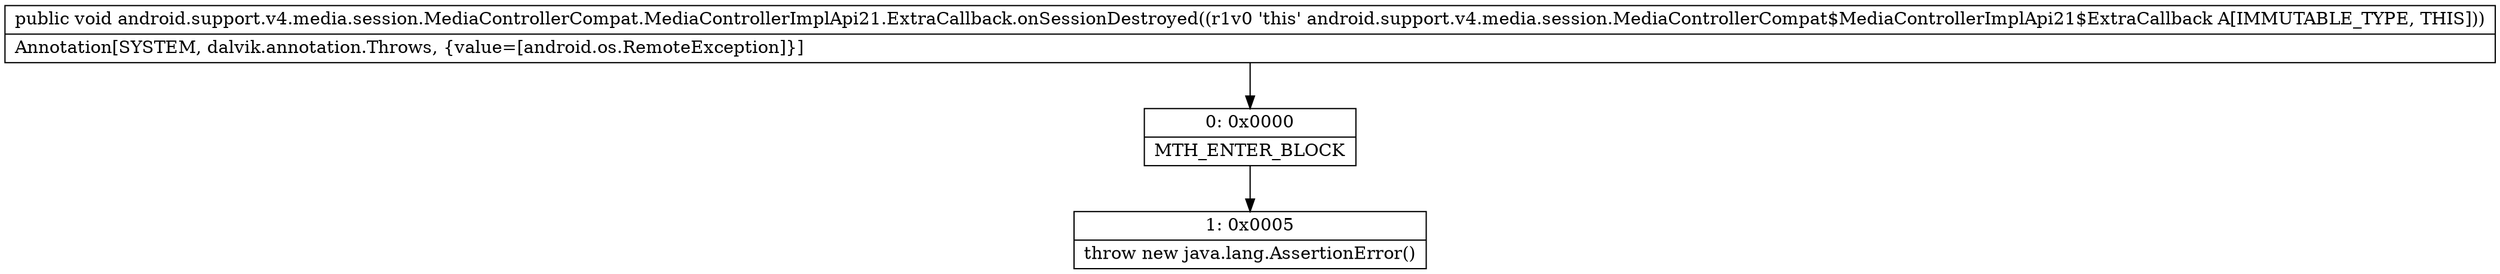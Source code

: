 digraph "CFG forandroid.support.v4.media.session.MediaControllerCompat.MediaControllerImplApi21.ExtraCallback.onSessionDestroyed()V" {
Node_0 [shape=record,label="{0\:\ 0x0000|MTH_ENTER_BLOCK\l}"];
Node_1 [shape=record,label="{1\:\ 0x0005|throw new java.lang.AssertionError()\l}"];
MethodNode[shape=record,label="{public void android.support.v4.media.session.MediaControllerCompat.MediaControllerImplApi21.ExtraCallback.onSessionDestroyed((r1v0 'this' android.support.v4.media.session.MediaControllerCompat$MediaControllerImplApi21$ExtraCallback A[IMMUTABLE_TYPE, THIS]))  | Annotation[SYSTEM, dalvik.annotation.Throws, \{value=[android.os.RemoteException]\}]\l}"];
MethodNode -> Node_0;
Node_0 -> Node_1;
}

